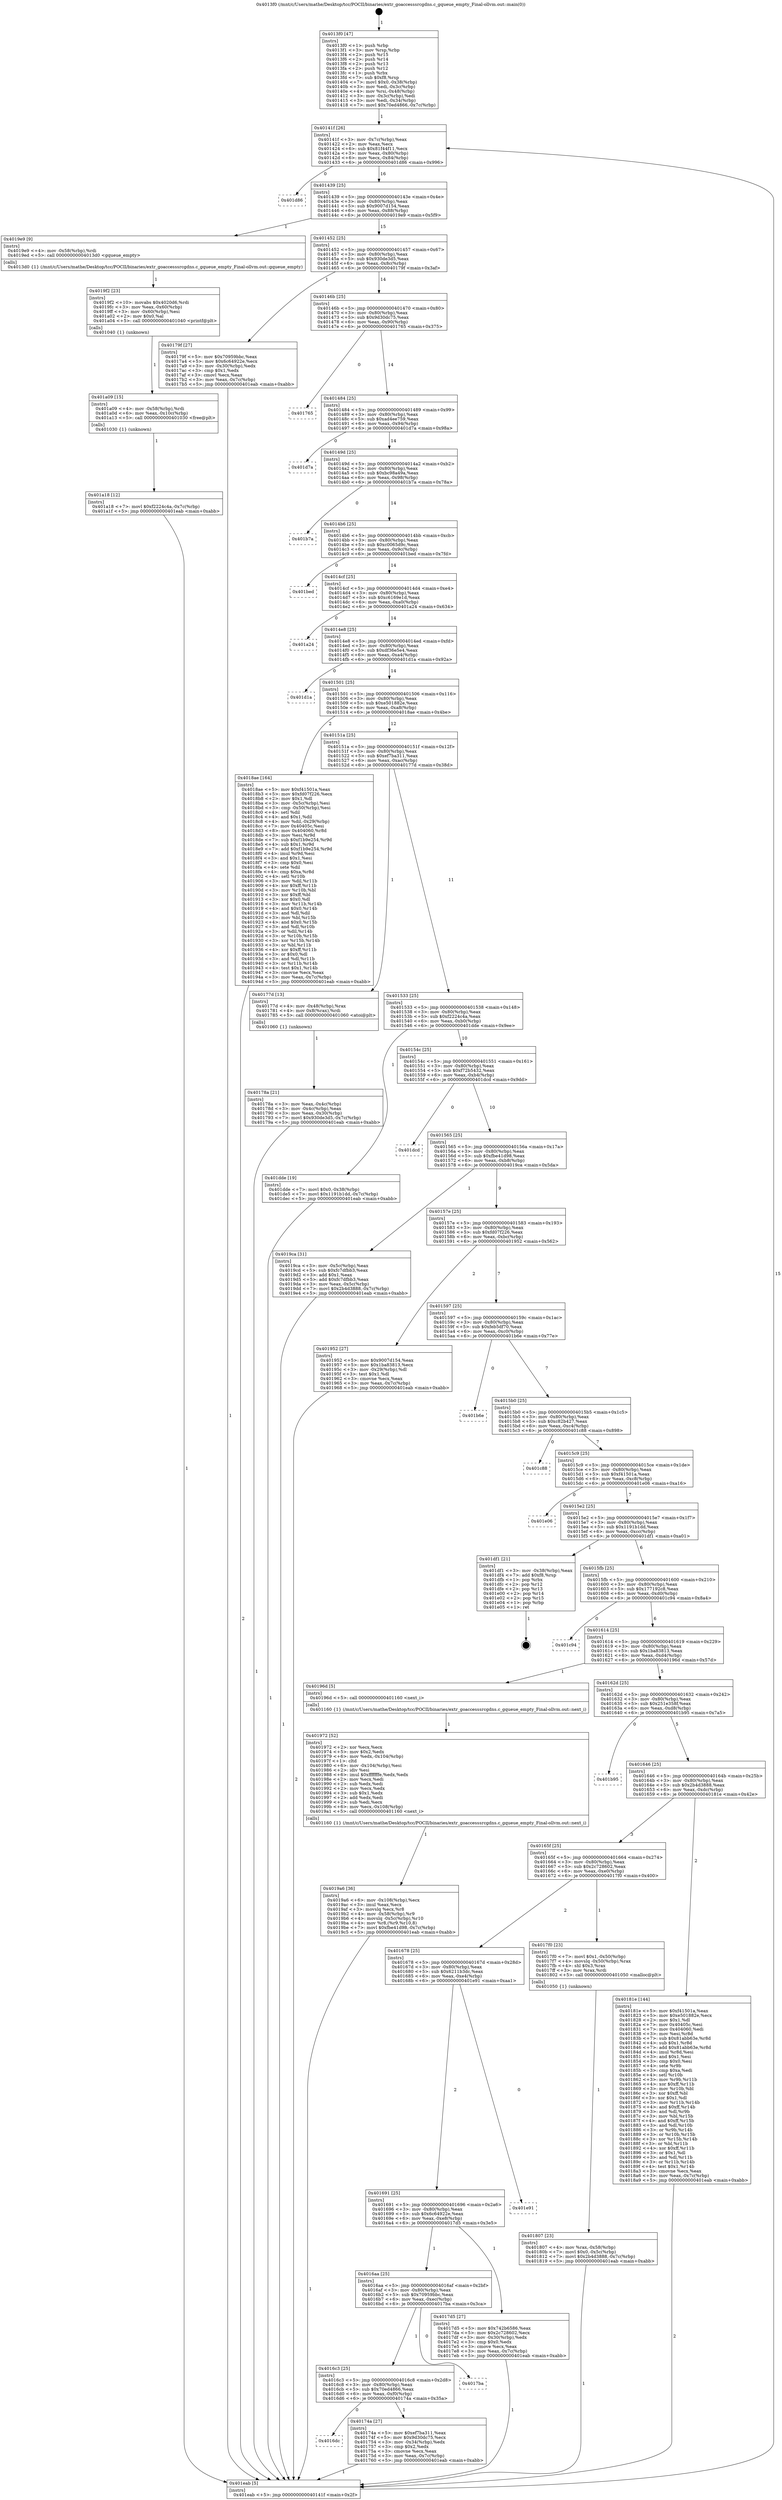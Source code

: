 digraph "0x4013f0" {
  label = "0x4013f0 (/mnt/c/Users/mathe/Desktop/tcc/POCII/binaries/extr_goaccesssrcgdns.c_gqueue_empty_Final-ollvm.out::main(0))"
  labelloc = "t"
  node[shape=record]

  Entry [label="",width=0.3,height=0.3,shape=circle,fillcolor=black,style=filled]
  "0x40141f" [label="{
     0x40141f [26]\l
     | [instrs]\l
     &nbsp;&nbsp;0x40141f \<+3\>: mov -0x7c(%rbp),%eax\l
     &nbsp;&nbsp;0x401422 \<+2\>: mov %eax,%ecx\l
     &nbsp;&nbsp;0x401424 \<+6\>: sub $0x81f44f11,%ecx\l
     &nbsp;&nbsp;0x40142a \<+3\>: mov %eax,-0x80(%rbp)\l
     &nbsp;&nbsp;0x40142d \<+6\>: mov %ecx,-0x84(%rbp)\l
     &nbsp;&nbsp;0x401433 \<+6\>: je 0000000000401d86 \<main+0x996\>\l
  }"]
  "0x401d86" [label="{
     0x401d86\l
  }", style=dashed]
  "0x401439" [label="{
     0x401439 [25]\l
     | [instrs]\l
     &nbsp;&nbsp;0x401439 \<+5\>: jmp 000000000040143e \<main+0x4e\>\l
     &nbsp;&nbsp;0x40143e \<+3\>: mov -0x80(%rbp),%eax\l
     &nbsp;&nbsp;0x401441 \<+5\>: sub $0x9007d154,%eax\l
     &nbsp;&nbsp;0x401446 \<+6\>: mov %eax,-0x88(%rbp)\l
     &nbsp;&nbsp;0x40144c \<+6\>: je 00000000004019e9 \<main+0x5f9\>\l
  }"]
  Exit [label="",width=0.3,height=0.3,shape=circle,fillcolor=black,style=filled,peripheries=2]
  "0x4019e9" [label="{
     0x4019e9 [9]\l
     | [instrs]\l
     &nbsp;&nbsp;0x4019e9 \<+4\>: mov -0x58(%rbp),%rdi\l
     &nbsp;&nbsp;0x4019ed \<+5\>: call 00000000004013d0 \<gqueue_empty\>\l
     | [calls]\l
     &nbsp;&nbsp;0x4013d0 \{1\} (/mnt/c/Users/mathe/Desktop/tcc/POCII/binaries/extr_goaccesssrcgdns.c_gqueue_empty_Final-ollvm.out::gqueue_empty)\l
  }"]
  "0x401452" [label="{
     0x401452 [25]\l
     | [instrs]\l
     &nbsp;&nbsp;0x401452 \<+5\>: jmp 0000000000401457 \<main+0x67\>\l
     &nbsp;&nbsp;0x401457 \<+3\>: mov -0x80(%rbp),%eax\l
     &nbsp;&nbsp;0x40145a \<+5\>: sub $0x930de3d5,%eax\l
     &nbsp;&nbsp;0x40145f \<+6\>: mov %eax,-0x8c(%rbp)\l
     &nbsp;&nbsp;0x401465 \<+6\>: je 000000000040179f \<main+0x3af\>\l
  }"]
  "0x401a18" [label="{
     0x401a18 [12]\l
     | [instrs]\l
     &nbsp;&nbsp;0x401a18 \<+7\>: movl $0xf2224c4a,-0x7c(%rbp)\l
     &nbsp;&nbsp;0x401a1f \<+5\>: jmp 0000000000401eab \<main+0xabb\>\l
  }"]
  "0x40179f" [label="{
     0x40179f [27]\l
     | [instrs]\l
     &nbsp;&nbsp;0x40179f \<+5\>: mov $0x70959bbc,%eax\l
     &nbsp;&nbsp;0x4017a4 \<+5\>: mov $0x6c64922e,%ecx\l
     &nbsp;&nbsp;0x4017a9 \<+3\>: mov -0x30(%rbp),%edx\l
     &nbsp;&nbsp;0x4017ac \<+3\>: cmp $0x1,%edx\l
     &nbsp;&nbsp;0x4017af \<+3\>: cmovl %ecx,%eax\l
     &nbsp;&nbsp;0x4017b2 \<+3\>: mov %eax,-0x7c(%rbp)\l
     &nbsp;&nbsp;0x4017b5 \<+5\>: jmp 0000000000401eab \<main+0xabb\>\l
  }"]
  "0x40146b" [label="{
     0x40146b [25]\l
     | [instrs]\l
     &nbsp;&nbsp;0x40146b \<+5\>: jmp 0000000000401470 \<main+0x80\>\l
     &nbsp;&nbsp;0x401470 \<+3\>: mov -0x80(%rbp),%eax\l
     &nbsp;&nbsp;0x401473 \<+5\>: sub $0x9d30dc75,%eax\l
     &nbsp;&nbsp;0x401478 \<+6\>: mov %eax,-0x90(%rbp)\l
     &nbsp;&nbsp;0x40147e \<+6\>: je 0000000000401765 \<main+0x375\>\l
  }"]
  "0x401a09" [label="{
     0x401a09 [15]\l
     | [instrs]\l
     &nbsp;&nbsp;0x401a09 \<+4\>: mov -0x58(%rbp),%rdi\l
     &nbsp;&nbsp;0x401a0d \<+6\>: mov %eax,-0x10c(%rbp)\l
     &nbsp;&nbsp;0x401a13 \<+5\>: call 0000000000401030 \<free@plt\>\l
     | [calls]\l
     &nbsp;&nbsp;0x401030 \{1\} (unknown)\l
  }"]
  "0x401765" [label="{
     0x401765\l
  }", style=dashed]
  "0x401484" [label="{
     0x401484 [25]\l
     | [instrs]\l
     &nbsp;&nbsp;0x401484 \<+5\>: jmp 0000000000401489 \<main+0x99\>\l
     &nbsp;&nbsp;0x401489 \<+3\>: mov -0x80(%rbp),%eax\l
     &nbsp;&nbsp;0x40148c \<+5\>: sub $0xad4ee759,%eax\l
     &nbsp;&nbsp;0x401491 \<+6\>: mov %eax,-0x94(%rbp)\l
     &nbsp;&nbsp;0x401497 \<+6\>: je 0000000000401d7a \<main+0x98a\>\l
  }"]
  "0x4019f2" [label="{
     0x4019f2 [23]\l
     | [instrs]\l
     &nbsp;&nbsp;0x4019f2 \<+10\>: movabs $0x4020d6,%rdi\l
     &nbsp;&nbsp;0x4019fc \<+3\>: mov %eax,-0x60(%rbp)\l
     &nbsp;&nbsp;0x4019ff \<+3\>: mov -0x60(%rbp),%esi\l
     &nbsp;&nbsp;0x401a02 \<+2\>: mov $0x0,%al\l
     &nbsp;&nbsp;0x401a04 \<+5\>: call 0000000000401040 \<printf@plt\>\l
     | [calls]\l
     &nbsp;&nbsp;0x401040 \{1\} (unknown)\l
  }"]
  "0x401d7a" [label="{
     0x401d7a\l
  }", style=dashed]
  "0x40149d" [label="{
     0x40149d [25]\l
     | [instrs]\l
     &nbsp;&nbsp;0x40149d \<+5\>: jmp 00000000004014a2 \<main+0xb2\>\l
     &nbsp;&nbsp;0x4014a2 \<+3\>: mov -0x80(%rbp),%eax\l
     &nbsp;&nbsp;0x4014a5 \<+5\>: sub $0xbc98a49a,%eax\l
     &nbsp;&nbsp;0x4014aa \<+6\>: mov %eax,-0x98(%rbp)\l
     &nbsp;&nbsp;0x4014b0 \<+6\>: je 0000000000401b7a \<main+0x78a\>\l
  }"]
  "0x4019a6" [label="{
     0x4019a6 [36]\l
     | [instrs]\l
     &nbsp;&nbsp;0x4019a6 \<+6\>: mov -0x108(%rbp),%ecx\l
     &nbsp;&nbsp;0x4019ac \<+3\>: imul %eax,%ecx\l
     &nbsp;&nbsp;0x4019af \<+3\>: movslq %ecx,%r8\l
     &nbsp;&nbsp;0x4019b2 \<+4\>: mov -0x58(%rbp),%r9\l
     &nbsp;&nbsp;0x4019b6 \<+4\>: movslq -0x5c(%rbp),%r10\l
     &nbsp;&nbsp;0x4019ba \<+4\>: mov %r8,(%r9,%r10,8)\l
     &nbsp;&nbsp;0x4019be \<+7\>: movl $0xfbe41d98,-0x7c(%rbp)\l
     &nbsp;&nbsp;0x4019c5 \<+5\>: jmp 0000000000401eab \<main+0xabb\>\l
  }"]
  "0x401b7a" [label="{
     0x401b7a\l
  }", style=dashed]
  "0x4014b6" [label="{
     0x4014b6 [25]\l
     | [instrs]\l
     &nbsp;&nbsp;0x4014b6 \<+5\>: jmp 00000000004014bb \<main+0xcb\>\l
     &nbsp;&nbsp;0x4014bb \<+3\>: mov -0x80(%rbp),%eax\l
     &nbsp;&nbsp;0x4014be \<+5\>: sub $0xc0065d9c,%eax\l
     &nbsp;&nbsp;0x4014c3 \<+6\>: mov %eax,-0x9c(%rbp)\l
     &nbsp;&nbsp;0x4014c9 \<+6\>: je 0000000000401bed \<main+0x7fd\>\l
  }"]
  "0x401972" [label="{
     0x401972 [52]\l
     | [instrs]\l
     &nbsp;&nbsp;0x401972 \<+2\>: xor %ecx,%ecx\l
     &nbsp;&nbsp;0x401974 \<+5\>: mov $0x2,%edx\l
     &nbsp;&nbsp;0x401979 \<+6\>: mov %edx,-0x104(%rbp)\l
     &nbsp;&nbsp;0x40197f \<+1\>: cltd\l
     &nbsp;&nbsp;0x401980 \<+6\>: mov -0x104(%rbp),%esi\l
     &nbsp;&nbsp;0x401986 \<+2\>: idiv %esi\l
     &nbsp;&nbsp;0x401988 \<+6\>: imul $0xfffffffe,%edx,%edx\l
     &nbsp;&nbsp;0x40198e \<+2\>: mov %ecx,%edi\l
     &nbsp;&nbsp;0x401990 \<+2\>: sub %edx,%edi\l
     &nbsp;&nbsp;0x401992 \<+2\>: mov %ecx,%edx\l
     &nbsp;&nbsp;0x401994 \<+3\>: sub $0x1,%edx\l
     &nbsp;&nbsp;0x401997 \<+2\>: add %edx,%edi\l
     &nbsp;&nbsp;0x401999 \<+2\>: sub %edi,%ecx\l
     &nbsp;&nbsp;0x40199b \<+6\>: mov %ecx,-0x108(%rbp)\l
     &nbsp;&nbsp;0x4019a1 \<+5\>: call 0000000000401160 \<next_i\>\l
     | [calls]\l
     &nbsp;&nbsp;0x401160 \{1\} (/mnt/c/Users/mathe/Desktop/tcc/POCII/binaries/extr_goaccesssrcgdns.c_gqueue_empty_Final-ollvm.out::next_i)\l
  }"]
  "0x401bed" [label="{
     0x401bed\l
  }", style=dashed]
  "0x4014cf" [label="{
     0x4014cf [25]\l
     | [instrs]\l
     &nbsp;&nbsp;0x4014cf \<+5\>: jmp 00000000004014d4 \<main+0xe4\>\l
     &nbsp;&nbsp;0x4014d4 \<+3\>: mov -0x80(%rbp),%eax\l
     &nbsp;&nbsp;0x4014d7 \<+5\>: sub $0xc6169e1d,%eax\l
     &nbsp;&nbsp;0x4014dc \<+6\>: mov %eax,-0xa0(%rbp)\l
     &nbsp;&nbsp;0x4014e2 \<+6\>: je 0000000000401a24 \<main+0x634\>\l
  }"]
  "0x401807" [label="{
     0x401807 [23]\l
     | [instrs]\l
     &nbsp;&nbsp;0x401807 \<+4\>: mov %rax,-0x58(%rbp)\l
     &nbsp;&nbsp;0x40180b \<+7\>: movl $0x0,-0x5c(%rbp)\l
     &nbsp;&nbsp;0x401812 \<+7\>: movl $0x2b4d3888,-0x7c(%rbp)\l
     &nbsp;&nbsp;0x401819 \<+5\>: jmp 0000000000401eab \<main+0xabb\>\l
  }"]
  "0x401a24" [label="{
     0x401a24\l
  }", style=dashed]
  "0x4014e8" [label="{
     0x4014e8 [25]\l
     | [instrs]\l
     &nbsp;&nbsp;0x4014e8 \<+5\>: jmp 00000000004014ed \<main+0xfd\>\l
     &nbsp;&nbsp;0x4014ed \<+3\>: mov -0x80(%rbp),%eax\l
     &nbsp;&nbsp;0x4014f0 \<+5\>: sub $0xdf36e5e4,%eax\l
     &nbsp;&nbsp;0x4014f5 \<+6\>: mov %eax,-0xa4(%rbp)\l
     &nbsp;&nbsp;0x4014fb \<+6\>: je 0000000000401d1a \<main+0x92a\>\l
  }"]
  "0x40178a" [label="{
     0x40178a [21]\l
     | [instrs]\l
     &nbsp;&nbsp;0x40178a \<+3\>: mov %eax,-0x4c(%rbp)\l
     &nbsp;&nbsp;0x40178d \<+3\>: mov -0x4c(%rbp),%eax\l
     &nbsp;&nbsp;0x401790 \<+3\>: mov %eax,-0x30(%rbp)\l
     &nbsp;&nbsp;0x401793 \<+7\>: movl $0x930de3d5,-0x7c(%rbp)\l
     &nbsp;&nbsp;0x40179a \<+5\>: jmp 0000000000401eab \<main+0xabb\>\l
  }"]
  "0x401d1a" [label="{
     0x401d1a\l
  }", style=dashed]
  "0x401501" [label="{
     0x401501 [25]\l
     | [instrs]\l
     &nbsp;&nbsp;0x401501 \<+5\>: jmp 0000000000401506 \<main+0x116\>\l
     &nbsp;&nbsp;0x401506 \<+3\>: mov -0x80(%rbp),%eax\l
     &nbsp;&nbsp;0x401509 \<+5\>: sub $0xe501882e,%eax\l
     &nbsp;&nbsp;0x40150e \<+6\>: mov %eax,-0xa8(%rbp)\l
     &nbsp;&nbsp;0x401514 \<+6\>: je 00000000004018ae \<main+0x4be\>\l
  }"]
  "0x4013f0" [label="{
     0x4013f0 [47]\l
     | [instrs]\l
     &nbsp;&nbsp;0x4013f0 \<+1\>: push %rbp\l
     &nbsp;&nbsp;0x4013f1 \<+3\>: mov %rsp,%rbp\l
     &nbsp;&nbsp;0x4013f4 \<+2\>: push %r15\l
     &nbsp;&nbsp;0x4013f6 \<+2\>: push %r14\l
     &nbsp;&nbsp;0x4013f8 \<+2\>: push %r13\l
     &nbsp;&nbsp;0x4013fa \<+2\>: push %r12\l
     &nbsp;&nbsp;0x4013fc \<+1\>: push %rbx\l
     &nbsp;&nbsp;0x4013fd \<+7\>: sub $0xf8,%rsp\l
     &nbsp;&nbsp;0x401404 \<+7\>: movl $0x0,-0x38(%rbp)\l
     &nbsp;&nbsp;0x40140b \<+3\>: mov %edi,-0x3c(%rbp)\l
     &nbsp;&nbsp;0x40140e \<+4\>: mov %rsi,-0x48(%rbp)\l
     &nbsp;&nbsp;0x401412 \<+3\>: mov -0x3c(%rbp),%edi\l
     &nbsp;&nbsp;0x401415 \<+3\>: mov %edi,-0x34(%rbp)\l
     &nbsp;&nbsp;0x401418 \<+7\>: movl $0x70ed4866,-0x7c(%rbp)\l
  }"]
  "0x4018ae" [label="{
     0x4018ae [164]\l
     | [instrs]\l
     &nbsp;&nbsp;0x4018ae \<+5\>: mov $0xf41501a,%eax\l
     &nbsp;&nbsp;0x4018b3 \<+5\>: mov $0xfd07f226,%ecx\l
     &nbsp;&nbsp;0x4018b8 \<+2\>: mov $0x1,%dl\l
     &nbsp;&nbsp;0x4018ba \<+3\>: mov -0x5c(%rbp),%esi\l
     &nbsp;&nbsp;0x4018bd \<+3\>: cmp -0x50(%rbp),%esi\l
     &nbsp;&nbsp;0x4018c0 \<+4\>: setl %dil\l
     &nbsp;&nbsp;0x4018c4 \<+4\>: and $0x1,%dil\l
     &nbsp;&nbsp;0x4018c8 \<+4\>: mov %dil,-0x29(%rbp)\l
     &nbsp;&nbsp;0x4018cc \<+7\>: mov 0x40405c,%esi\l
     &nbsp;&nbsp;0x4018d3 \<+8\>: mov 0x404060,%r8d\l
     &nbsp;&nbsp;0x4018db \<+3\>: mov %esi,%r9d\l
     &nbsp;&nbsp;0x4018de \<+7\>: sub $0xf1b9e254,%r9d\l
     &nbsp;&nbsp;0x4018e5 \<+4\>: sub $0x1,%r9d\l
     &nbsp;&nbsp;0x4018e9 \<+7\>: add $0xf1b9e254,%r9d\l
     &nbsp;&nbsp;0x4018f0 \<+4\>: imul %r9d,%esi\l
     &nbsp;&nbsp;0x4018f4 \<+3\>: and $0x1,%esi\l
     &nbsp;&nbsp;0x4018f7 \<+3\>: cmp $0x0,%esi\l
     &nbsp;&nbsp;0x4018fa \<+4\>: sete %dil\l
     &nbsp;&nbsp;0x4018fe \<+4\>: cmp $0xa,%r8d\l
     &nbsp;&nbsp;0x401902 \<+4\>: setl %r10b\l
     &nbsp;&nbsp;0x401906 \<+3\>: mov %dil,%r11b\l
     &nbsp;&nbsp;0x401909 \<+4\>: xor $0xff,%r11b\l
     &nbsp;&nbsp;0x40190d \<+3\>: mov %r10b,%bl\l
     &nbsp;&nbsp;0x401910 \<+3\>: xor $0xff,%bl\l
     &nbsp;&nbsp;0x401913 \<+3\>: xor $0x0,%dl\l
     &nbsp;&nbsp;0x401916 \<+3\>: mov %r11b,%r14b\l
     &nbsp;&nbsp;0x401919 \<+4\>: and $0x0,%r14b\l
     &nbsp;&nbsp;0x40191d \<+3\>: and %dl,%dil\l
     &nbsp;&nbsp;0x401920 \<+3\>: mov %bl,%r15b\l
     &nbsp;&nbsp;0x401923 \<+4\>: and $0x0,%r15b\l
     &nbsp;&nbsp;0x401927 \<+3\>: and %dl,%r10b\l
     &nbsp;&nbsp;0x40192a \<+3\>: or %dil,%r14b\l
     &nbsp;&nbsp;0x40192d \<+3\>: or %r10b,%r15b\l
     &nbsp;&nbsp;0x401930 \<+3\>: xor %r15b,%r14b\l
     &nbsp;&nbsp;0x401933 \<+3\>: or %bl,%r11b\l
     &nbsp;&nbsp;0x401936 \<+4\>: xor $0xff,%r11b\l
     &nbsp;&nbsp;0x40193a \<+3\>: or $0x0,%dl\l
     &nbsp;&nbsp;0x40193d \<+3\>: and %dl,%r11b\l
     &nbsp;&nbsp;0x401940 \<+3\>: or %r11b,%r14b\l
     &nbsp;&nbsp;0x401943 \<+4\>: test $0x1,%r14b\l
     &nbsp;&nbsp;0x401947 \<+3\>: cmovne %ecx,%eax\l
     &nbsp;&nbsp;0x40194a \<+3\>: mov %eax,-0x7c(%rbp)\l
     &nbsp;&nbsp;0x40194d \<+5\>: jmp 0000000000401eab \<main+0xabb\>\l
  }"]
  "0x40151a" [label="{
     0x40151a [25]\l
     | [instrs]\l
     &nbsp;&nbsp;0x40151a \<+5\>: jmp 000000000040151f \<main+0x12f\>\l
     &nbsp;&nbsp;0x40151f \<+3\>: mov -0x80(%rbp),%eax\l
     &nbsp;&nbsp;0x401522 \<+5\>: sub $0xef7ba311,%eax\l
     &nbsp;&nbsp;0x401527 \<+6\>: mov %eax,-0xac(%rbp)\l
     &nbsp;&nbsp;0x40152d \<+6\>: je 000000000040177d \<main+0x38d\>\l
  }"]
  "0x401eab" [label="{
     0x401eab [5]\l
     | [instrs]\l
     &nbsp;&nbsp;0x401eab \<+5\>: jmp 000000000040141f \<main+0x2f\>\l
  }"]
  "0x40177d" [label="{
     0x40177d [13]\l
     | [instrs]\l
     &nbsp;&nbsp;0x40177d \<+4\>: mov -0x48(%rbp),%rax\l
     &nbsp;&nbsp;0x401781 \<+4\>: mov 0x8(%rax),%rdi\l
     &nbsp;&nbsp;0x401785 \<+5\>: call 0000000000401060 \<atoi@plt\>\l
     | [calls]\l
     &nbsp;&nbsp;0x401060 \{1\} (unknown)\l
  }"]
  "0x401533" [label="{
     0x401533 [25]\l
     | [instrs]\l
     &nbsp;&nbsp;0x401533 \<+5\>: jmp 0000000000401538 \<main+0x148\>\l
     &nbsp;&nbsp;0x401538 \<+3\>: mov -0x80(%rbp),%eax\l
     &nbsp;&nbsp;0x40153b \<+5\>: sub $0xf2224c4a,%eax\l
     &nbsp;&nbsp;0x401540 \<+6\>: mov %eax,-0xb0(%rbp)\l
     &nbsp;&nbsp;0x401546 \<+6\>: je 0000000000401dde \<main+0x9ee\>\l
  }"]
  "0x4016dc" [label="{
     0x4016dc\l
  }", style=dashed]
  "0x401dde" [label="{
     0x401dde [19]\l
     | [instrs]\l
     &nbsp;&nbsp;0x401dde \<+7\>: movl $0x0,-0x38(%rbp)\l
     &nbsp;&nbsp;0x401de5 \<+7\>: movl $0x1191b1dd,-0x7c(%rbp)\l
     &nbsp;&nbsp;0x401dec \<+5\>: jmp 0000000000401eab \<main+0xabb\>\l
  }"]
  "0x40154c" [label="{
     0x40154c [25]\l
     | [instrs]\l
     &nbsp;&nbsp;0x40154c \<+5\>: jmp 0000000000401551 \<main+0x161\>\l
     &nbsp;&nbsp;0x401551 \<+3\>: mov -0x80(%rbp),%eax\l
     &nbsp;&nbsp;0x401554 \<+5\>: sub $0xf72b5432,%eax\l
     &nbsp;&nbsp;0x401559 \<+6\>: mov %eax,-0xb4(%rbp)\l
     &nbsp;&nbsp;0x40155f \<+6\>: je 0000000000401dcd \<main+0x9dd\>\l
  }"]
  "0x40174a" [label="{
     0x40174a [27]\l
     | [instrs]\l
     &nbsp;&nbsp;0x40174a \<+5\>: mov $0xef7ba311,%eax\l
     &nbsp;&nbsp;0x40174f \<+5\>: mov $0x9d30dc75,%ecx\l
     &nbsp;&nbsp;0x401754 \<+3\>: mov -0x34(%rbp),%edx\l
     &nbsp;&nbsp;0x401757 \<+3\>: cmp $0x2,%edx\l
     &nbsp;&nbsp;0x40175a \<+3\>: cmovne %ecx,%eax\l
     &nbsp;&nbsp;0x40175d \<+3\>: mov %eax,-0x7c(%rbp)\l
     &nbsp;&nbsp;0x401760 \<+5\>: jmp 0000000000401eab \<main+0xabb\>\l
  }"]
  "0x401dcd" [label="{
     0x401dcd\l
  }", style=dashed]
  "0x401565" [label="{
     0x401565 [25]\l
     | [instrs]\l
     &nbsp;&nbsp;0x401565 \<+5\>: jmp 000000000040156a \<main+0x17a\>\l
     &nbsp;&nbsp;0x40156a \<+3\>: mov -0x80(%rbp),%eax\l
     &nbsp;&nbsp;0x40156d \<+5\>: sub $0xfbe41d98,%eax\l
     &nbsp;&nbsp;0x401572 \<+6\>: mov %eax,-0xb8(%rbp)\l
     &nbsp;&nbsp;0x401578 \<+6\>: je 00000000004019ca \<main+0x5da\>\l
  }"]
  "0x4016c3" [label="{
     0x4016c3 [25]\l
     | [instrs]\l
     &nbsp;&nbsp;0x4016c3 \<+5\>: jmp 00000000004016c8 \<main+0x2d8\>\l
     &nbsp;&nbsp;0x4016c8 \<+3\>: mov -0x80(%rbp),%eax\l
     &nbsp;&nbsp;0x4016cb \<+5\>: sub $0x70ed4866,%eax\l
     &nbsp;&nbsp;0x4016d0 \<+6\>: mov %eax,-0xf0(%rbp)\l
     &nbsp;&nbsp;0x4016d6 \<+6\>: je 000000000040174a \<main+0x35a\>\l
  }"]
  "0x4019ca" [label="{
     0x4019ca [31]\l
     | [instrs]\l
     &nbsp;&nbsp;0x4019ca \<+3\>: mov -0x5c(%rbp),%eax\l
     &nbsp;&nbsp;0x4019cd \<+5\>: sub $0xfc7dfbb3,%eax\l
     &nbsp;&nbsp;0x4019d2 \<+3\>: add $0x1,%eax\l
     &nbsp;&nbsp;0x4019d5 \<+5\>: add $0xfc7dfbb3,%eax\l
     &nbsp;&nbsp;0x4019da \<+3\>: mov %eax,-0x5c(%rbp)\l
     &nbsp;&nbsp;0x4019dd \<+7\>: movl $0x2b4d3888,-0x7c(%rbp)\l
     &nbsp;&nbsp;0x4019e4 \<+5\>: jmp 0000000000401eab \<main+0xabb\>\l
  }"]
  "0x40157e" [label="{
     0x40157e [25]\l
     | [instrs]\l
     &nbsp;&nbsp;0x40157e \<+5\>: jmp 0000000000401583 \<main+0x193\>\l
     &nbsp;&nbsp;0x401583 \<+3\>: mov -0x80(%rbp),%eax\l
     &nbsp;&nbsp;0x401586 \<+5\>: sub $0xfd07f226,%eax\l
     &nbsp;&nbsp;0x40158b \<+6\>: mov %eax,-0xbc(%rbp)\l
     &nbsp;&nbsp;0x401591 \<+6\>: je 0000000000401952 \<main+0x562\>\l
  }"]
  "0x4017ba" [label="{
     0x4017ba\l
  }", style=dashed]
  "0x401952" [label="{
     0x401952 [27]\l
     | [instrs]\l
     &nbsp;&nbsp;0x401952 \<+5\>: mov $0x9007d154,%eax\l
     &nbsp;&nbsp;0x401957 \<+5\>: mov $0x1ba83813,%ecx\l
     &nbsp;&nbsp;0x40195c \<+3\>: mov -0x29(%rbp),%dl\l
     &nbsp;&nbsp;0x40195f \<+3\>: test $0x1,%dl\l
     &nbsp;&nbsp;0x401962 \<+3\>: cmovne %ecx,%eax\l
     &nbsp;&nbsp;0x401965 \<+3\>: mov %eax,-0x7c(%rbp)\l
     &nbsp;&nbsp;0x401968 \<+5\>: jmp 0000000000401eab \<main+0xabb\>\l
  }"]
  "0x401597" [label="{
     0x401597 [25]\l
     | [instrs]\l
     &nbsp;&nbsp;0x401597 \<+5\>: jmp 000000000040159c \<main+0x1ac\>\l
     &nbsp;&nbsp;0x40159c \<+3\>: mov -0x80(%rbp),%eax\l
     &nbsp;&nbsp;0x40159f \<+5\>: sub $0xfeb5df70,%eax\l
     &nbsp;&nbsp;0x4015a4 \<+6\>: mov %eax,-0xc0(%rbp)\l
     &nbsp;&nbsp;0x4015aa \<+6\>: je 0000000000401b6e \<main+0x77e\>\l
  }"]
  "0x4016aa" [label="{
     0x4016aa [25]\l
     | [instrs]\l
     &nbsp;&nbsp;0x4016aa \<+5\>: jmp 00000000004016af \<main+0x2bf\>\l
     &nbsp;&nbsp;0x4016af \<+3\>: mov -0x80(%rbp),%eax\l
     &nbsp;&nbsp;0x4016b2 \<+5\>: sub $0x70959bbc,%eax\l
     &nbsp;&nbsp;0x4016b7 \<+6\>: mov %eax,-0xec(%rbp)\l
     &nbsp;&nbsp;0x4016bd \<+6\>: je 00000000004017ba \<main+0x3ca\>\l
  }"]
  "0x401b6e" [label="{
     0x401b6e\l
  }", style=dashed]
  "0x4015b0" [label="{
     0x4015b0 [25]\l
     | [instrs]\l
     &nbsp;&nbsp;0x4015b0 \<+5\>: jmp 00000000004015b5 \<main+0x1c5\>\l
     &nbsp;&nbsp;0x4015b5 \<+3\>: mov -0x80(%rbp),%eax\l
     &nbsp;&nbsp;0x4015b8 \<+5\>: sub $0xc82b427,%eax\l
     &nbsp;&nbsp;0x4015bd \<+6\>: mov %eax,-0xc4(%rbp)\l
     &nbsp;&nbsp;0x4015c3 \<+6\>: je 0000000000401c88 \<main+0x898\>\l
  }"]
  "0x4017d5" [label="{
     0x4017d5 [27]\l
     | [instrs]\l
     &nbsp;&nbsp;0x4017d5 \<+5\>: mov $0x742b6586,%eax\l
     &nbsp;&nbsp;0x4017da \<+5\>: mov $0x2c728602,%ecx\l
     &nbsp;&nbsp;0x4017df \<+3\>: mov -0x30(%rbp),%edx\l
     &nbsp;&nbsp;0x4017e2 \<+3\>: cmp $0x0,%edx\l
     &nbsp;&nbsp;0x4017e5 \<+3\>: cmove %ecx,%eax\l
     &nbsp;&nbsp;0x4017e8 \<+3\>: mov %eax,-0x7c(%rbp)\l
     &nbsp;&nbsp;0x4017eb \<+5\>: jmp 0000000000401eab \<main+0xabb\>\l
  }"]
  "0x401c88" [label="{
     0x401c88\l
  }", style=dashed]
  "0x4015c9" [label="{
     0x4015c9 [25]\l
     | [instrs]\l
     &nbsp;&nbsp;0x4015c9 \<+5\>: jmp 00000000004015ce \<main+0x1de\>\l
     &nbsp;&nbsp;0x4015ce \<+3\>: mov -0x80(%rbp),%eax\l
     &nbsp;&nbsp;0x4015d1 \<+5\>: sub $0xf41501a,%eax\l
     &nbsp;&nbsp;0x4015d6 \<+6\>: mov %eax,-0xc8(%rbp)\l
     &nbsp;&nbsp;0x4015dc \<+6\>: je 0000000000401e06 \<main+0xa16\>\l
  }"]
  "0x401691" [label="{
     0x401691 [25]\l
     | [instrs]\l
     &nbsp;&nbsp;0x401691 \<+5\>: jmp 0000000000401696 \<main+0x2a6\>\l
     &nbsp;&nbsp;0x401696 \<+3\>: mov -0x80(%rbp),%eax\l
     &nbsp;&nbsp;0x401699 \<+5\>: sub $0x6c64922e,%eax\l
     &nbsp;&nbsp;0x40169e \<+6\>: mov %eax,-0xe8(%rbp)\l
     &nbsp;&nbsp;0x4016a4 \<+6\>: je 00000000004017d5 \<main+0x3e5\>\l
  }"]
  "0x401e06" [label="{
     0x401e06\l
  }", style=dashed]
  "0x4015e2" [label="{
     0x4015e2 [25]\l
     | [instrs]\l
     &nbsp;&nbsp;0x4015e2 \<+5\>: jmp 00000000004015e7 \<main+0x1f7\>\l
     &nbsp;&nbsp;0x4015e7 \<+3\>: mov -0x80(%rbp),%eax\l
     &nbsp;&nbsp;0x4015ea \<+5\>: sub $0x1191b1dd,%eax\l
     &nbsp;&nbsp;0x4015ef \<+6\>: mov %eax,-0xcc(%rbp)\l
     &nbsp;&nbsp;0x4015f5 \<+6\>: je 0000000000401df1 \<main+0xa01\>\l
  }"]
  "0x401e91" [label="{
     0x401e91\l
  }", style=dashed]
  "0x401df1" [label="{
     0x401df1 [21]\l
     | [instrs]\l
     &nbsp;&nbsp;0x401df1 \<+3\>: mov -0x38(%rbp),%eax\l
     &nbsp;&nbsp;0x401df4 \<+7\>: add $0xf8,%rsp\l
     &nbsp;&nbsp;0x401dfb \<+1\>: pop %rbx\l
     &nbsp;&nbsp;0x401dfc \<+2\>: pop %r12\l
     &nbsp;&nbsp;0x401dfe \<+2\>: pop %r13\l
     &nbsp;&nbsp;0x401e00 \<+2\>: pop %r14\l
     &nbsp;&nbsp;0x401e02 \<+2\>: pop %r15\l
     &nbsp;&nbsp;0x401e04 \<+1\>: pop %rbp\l
     &nbsp;&nbsp;0x401e05 \<+1\>: ret\l
  }"]
  "0x4015fb" [label="{
     0x4015fb [25]\l
     | [instrs]\l
     &nbsp;&nbsp;0x4015fb \<+5\>: jmp 0000000000401600 \<main+0x210\>\l
     &nbsp;&nbsp;0x401600 \<+3\>: mov -0x80(%rbp),%eax\l
     &nbsp;&nbsp;0x401603 \<+5\>: sub $0x177192c8,%eax\l
     &nbsp;&nbsp;0x401608 \<+6\>: mov %eax,-0xd0(%rbp)\l
     &nbsp;&nbsp;0x40160e \<+6\>: je 0000000000401c94 \<main+0x8a4\>\l
  }"]
  "0x401678" [label="{
     0x401678 [25]\l
     | [instrs]\l
     &nbsp;&nbsp;0x401678 \<+5\>: jmp 000000000040167d \<main+0x28d\>\l
     &nbsp;&nbsp;0x40167d \<+3\>: mov -0x80(%rbp),%eax\l
     &nbsp;&nbsp;0x401680 \<+5\>: sub $0x6211b3dc,%eax\l
     &nbsp;&nbsp;0x401685 \<+6\>: mov %eax,-0xe4(%rbp)\l
     &nbsp;&nbsp;0x40168b \<+6\>: je 0000000000401e91 \<main+0xaa1\>\l
  }"]
  "0x401c94" [label="{
     0x401c94\l
  }", style=dashed]
  "0x401614" [label="{
     0x401614 [25]\l
     | [instrs]\l
     &nbsp;&nbsp;0x401614 \<+5\>: jmp 0000000000401619 \<main+0x229\>\l
     &nbsp;&nbsp;0x401619 \<+3\>: mov -0x80(%rbp),%eax\l
     &nbsp;&nbsp;0x40161c \<+5\>: sub $0x1ba83813,%eax\l
     &nbsp;&nbsp;0x401621 \<+6\>: mov %eax,-0xd4(%rbp)\l
     &nbsp;&nbsp;0x401627 \<+6\>: je 000000000040196d \<main+0x57d\>\l
  }"]
  "0x4017f0" [label="{
     0x4017f0 [23]\l
     | [instrs]\l
     &nbsp;&nbsp;0x4017f0 \<+7\>: movl $0x1,-0x50(%rbp)\l
     &nbsp;&nbsp;0x4017f7 \<+4\>: movslq -0x50(%rbp),%rax\l
     &nbsp;&nbsp;0x4017fb \<+4\>: shl $0x3,%rax\l
     &nbsp;&nbsp;0x4017ff \<+3\>: mov %rax,%rdi\l
     &nbsp;&nbsp;0x401802 \<+5\>: call 0000000000401050 \<malloc@plt\>\l
     | [calls]\l
     &nbsp;&nbsp;0x401050 \{1\} (unknown)\l
  }"]
  "0x40196d" [label="{
     0x40196d [5]\l
     | [instrs]\l
     &nbsp;&nbsp;0x40196d \<+5\>: call 0000000000401160 \<next_i\>\l
     | [calls]\l
     &nbsp;&nbsp;0x401160 \{1\} (/mnt/c/Users/mathe/Desktop/tcc/POCII/binaries/extr_goaccesssrcgdns.c_gqueue_empty_Final-ollvm.out::next_i)\l
  }"]
  "0x40162d" [label="{
     0x40162d [25]\l
     | [instrs]\l
     &nbsp;&nbsp;0x40162d \<+5\>: jmp 0000000000401632 \<main+0x242\>\l
     &nbsp;&nbsp;0x401632 \<+3\>: mov -0x80(%rbp),%eax\l
     &nbsp;&nbsp;0x401635 \<+5\>: sub $0x251e358f,%eax\l
     &nbsp;&nbsp;0x40163a \<+6\>: mov %eax,-0xd8(%rbp)\l
     &nbsp;&nbsp;0x401640 \<+6\>: je 0000000000401b95 \<main+0x7a5\>\l
  }"]
  "0x40165f" [label="{
     0x40165f [25]\l
     | [instrs]\l
     &nbsp;&nbsp;0x40165f \<+5\>: jmp 0000000000401664 \<main+0x274\>\l
     &nbsp;&nbsp;0x401664 \<+3\>: mov -0x80(%rbp),%eax\l
     &nbsp;&nbsp;0x401667 \<+5\>: sub $0x2c728602,%eax\l
     &nbsp;&nbsp;0x40166c \<+6\>: mov %eax,-0xe0(%rbp)\l
     &nbsp;&nbsp;0x401672 \<+6\>: je 00000000004017f0 \<main+0x400\>\l
  }"]
  "0x401b95" [label="{
     0x401b95\l
  }", style=dashed]
  "0x401646" [label="{
     0x401646 [25]\l
     | [instrs]\l
     &nbsp;&nbsp;0x401646 \<+5\>: jmp 000000000040164b \<main+0x25b\>\l
     &nbsp;&nbsp;0x40164b \<+3\>: mov -0x80(%rbp),%eax\l
     &nbsp;&nbsp;0x40164e \<+5\>: sub $0x2b4d3888,%eax\l
     &nbsp;&nbsp;0x401653 \<+6\>: mov %eax,-0xdc(%rbp)\l
     &nbsp;&nbsp;0x401659 \<+6\>: je 000000000040181e \<main+0x42e\>\l
  }"]
  "0x40181e" [label="{
     0x40181e [144]\l
     | [instrs]\l
     &nbsp;&nbsp;0x40181e \<+5\>: mov $0xf41501a,%eax\l
     &nbsp;&nbsp;0x401823 \<+5\>: mov $0xe501882e,%ecx\l
     &nbsp;&nbsp;0x401828 \<+2\>: mov $0x1,%dl\l
     &nbsp;&nbsp;0x40182a \<+7\>: mov 0x40405c,%esi\l
     &nbsp;&nbsp;0x401831 \<+7\>: mov 0x404060,%edi\l
     &nbsp;&nbsp;0x401838 \<+3\>: mov %esi,%r8d\l
     &nbsp;&nbsp;0x40183b \<+7\>: sub $0x81abb63e,%r8d\l
     &nbsp;&nbsp;0x401842 \<+4\>: sub $0x1,%r8d\l
     &nbsp;&nbsp;0x401846 \<+7\>: add $0x81abb63e,%r8d\l
     &nbsp;&nbsp;0x40184d \<+4\>: imul %r8d,%esi\l
     &nbsp;&nbsp;0x401851 \<+3\>: and $0x1,%esi\l
     &nbsp;&nbsp;0x401854 \<+3\>: cmp $0x0,%esi\l
     &nbsp;&nbsp;0x401857 \<+4\>: sete %r9b\l
     &nbsp;&nbsp;0x40185b \<+3\>: cmp $0xa,%edi\l
     &nbsp;&nbsp;0x40185e \<+4\>: setl %r10b\l
     &nbsp;&nbsp;0x401862 \<+3\>: mov %r9b,%r11b\l
     &nbsp;&nbsp;0x401865 \<+4\>: xor $0xff,%r11b\l
     &nbsp;&nbsp;0x401869 \<+3\>: mov %r10b,%bl\l
     &nbsp;&nbsp;0x40186c \<+3\>: xor $0xff,%bl\l
     &nbsp;&nbsp;0x40186f \<+3\>: xor $0x1,%dl\l
     &nbsp;&nbsp;0x401872 \<+3\>: mov %r11b,%r14b\l
     &nbsp;&nbsp;0x401875 \<+4\>: and $0xff,%r14b\l
     &nbsp;&nbsp;0x401879 \<+3\>: and %dl,%r9b\l
     &nbsp;&nbsp;0x40187c \<+3\>: mov %bl,%r15b\l
     &nbsp;&nbsp;0x40187f \<+4\>: and $0xff,%r15b\l
     &nbsp;&nbsp;0x401883 \<+3\>: and %dl,%r10b\l
     &nbsp;&nbsp;0x401886 \<+3\>: or %r9b,%r14b\l
     &nbsp;&nbsp;0x401889 \<+3\>: or %r10b,%r15b\l
     &nbsp;&nbsp;0x40188c \<+3\>: xor %r15b,%r14b\l
     &nbsp;&nbsp;0x40188f \<+3\>: or %bl,%r11b\l
     &nbsp;&nbsp;0x401892 \<+4\>: xor $0xff,%r11b\l
     &nbsp;&nbsp;0x401896 \<+3\>: or $0x1,%dl\l
     &nbsp;&nbsp;0x401899 \<+3\>: and %dl,%r11b\l
     &nbsp;&nbsp;0x40189c \<+3\>: or %r11b,%r14b\l
     &nbsp;&nbsp;0x40189f \<+4\>: test $0x1,%r14b\l
     &nbsp;&nbsp;0x4018a3 \<+3\>: cmovne %ecx,%eax\l
     &nbsp;&nbsp;0x4018a6 \<+3\>: mov %eax,-0x7c(%rbp)\l
     &nbsp;&nbsp;0x4018a9 \<+5\>: jmp 0000000000401eab \<main+0xabb\>\l
  }"]
  Entry -> "0x4013f0" [label=" 1"]
  "0x40141f" -> "0x401d86" [label=" 0"]
  "0x40141f" -> "0x401439" [label=" 16"]
  "0x401df1" -> Exit [label=" 1"]
  "0x401439" -> "0x4019e9" [label=" 1"]
  "0x401439" -> "0x401452" [label=" 15"]
  "0x401dde" -> "0x401eab" [label=" 1"]
  "0x401452" -> "0x40179f" [label=" 1"]
  "0x401452" -> "0x40146b" [label=" 14"]
  "0x401a18" -> "0x401eab" [label=" 1"]
  "0x40146b" -> "0x401765" [label=" 0"]
  "0x40146b" -> "0x401484" [label=" 14"]
  "0x401a09" -> "0x401a18" [label=" 1"]
  "0x401484" -> "0x401d7a" [label=" 0"]
  "0x401484" -> "0x40149d" [label=" 14"]
  "0x4019f2" -> "0x401a09" [label=" 1"]
  "0x40149d" -> "0x401b7a" [label=" 0"]
  "0x40149d" -> "0x4014b6" [label=" 14"]
  "0x4019e9" -> "0x4019f2" [label=" 1"]
  "0x4014b6" -> "0x401bed" [label=" 0"]
  "0x4014b6" -> "0x4014cf" [label=" 14"]
  "0x4019ca" -> "0x401eab" [label=" 1"]
  "0x4014cf" -> "0x401a24" [label=" 0"]
  "0x4014cf" -> "0x4014e8" [label=" 14"]
  "0x4019a6" -> "0x401eab" [label=" 1"]
  "0x4014e8" -> "0x401d1a" [label=" 0"]
  "0x4014e8" -> "0x401501" [label=" 14"]
  "0x401972" -> "0x4019a6" [label=" 1"]
  "0x401501" -> "0x4018ae" [label=" 2"]
  "0x401501" -> "0x40151a" [label=" 12"]
  "0x40196d" -> "0x401972" [label=" 1"]
  "0x40151a" -> "0x40177d" [label=" 1"]
  "0x40151a" -> "0x401533" [label=" 11"]
  "0x401952" -> "0x401eab" [label=" 2"]
  "0x401533" -> "0x401dde" [label=" 1"]
  "0x401533" -> "0x40154c" [label=" 10"]
  "0x4018ae" -> "0x401eab" [label=" 2"]
  "0x40154c" -> "0x401dcd" [label=" 0"]
  "0x40154c" -> "0x401565" [label=" 10"]
  "0x40181e" -> "0x401eab" [label=" 2"]
  "0x401565" -> "0x4019ca" [label=" 1"]
  "0x401565" -> "0x40157e" [label=" 9"]
  "0x4017f0" -> "0x401807" [label=" 1"]
  "0x40157e" -> "0x401952" [label=" 2"]
  "0x40157e" -> "0x401597" [label=" 7"]
  "0x4017d5" -> "0x401eab" [label=" 1"]
  "0x401597" -> "0x401b6e" [label=" 0"]
  "0x401597" -> "0x4015b0" [label=" 7"]
  "0x40178a" -> "0x401eab" [label=" 1"]
  "0x4015b0" -> "0x401c88" [label=" 0"]
  "0x4015b0" -> "0x4015c9" [label=" 7"]
  "0x40177d" -> "0x40178a" [label=" 1"]
  "0x4015c9" -> "0x401e06" [label=" 0"]
  "0x4015c9" -> "0x4015e2" [label=" 7"]
  "0x4013f0" -> "0x40141f" [label=" 1"]
  "0x4015e2" -> "0x401df1" [label=" 1"]
  "0x4015e2" -> "0x4015fb" [label=" 6"]
  "0x40174a" -> "0x401eab" [label=" 1"]
  "0x4015fb" -> "0x401c94" [label=" 0"]
  "0x4015fb" -> "0x401614" [label=" 6"]
  "0x4016c3" -> "0x40174a" [label=" 1"]
  "0x401614" -> "0x40196d" [label=" 1"]
  "0x401614" -> "0x40162d" [label=" 5"]
  "0x401807" -> "0x401eab" [label=" 1"]
  "0x40162d" -> "0x401b95" [label=" 0"]
  "0x40162d" -> "0x401646" [label=" 5"]
  "0x4016aa" -> "0x4017ba" [label=" 0"]
  "0x401646" -> "0x40181e" [label=" 2"]
  "0x401646" -> "0x40165f" [label=" 3"]
  "0x4016aa" -> "0x4016c3" [label=" 1"]
  "0x40165f" -> "0x4017f0" [label=" 1"]
  "0x40165f" -> "0x401678" [label=" 2"]
  "0x4016c3" -> "0x4016dc" [label=" 0"]
  "0x401678" -> "0x401e91" [label=" 0"]
  "0x401678" -> "0x401691" [label=" 2"]
  "0x401eab" -> "0x40141f" [label=" 15"]
  "0x401691" -> "0x4017d5" [label=" 1"]
  "0x401691" -> "0x4016aa" [label=" 1"]
  "0x40179f" -> "0x401eab" [label=" 1"]
}
